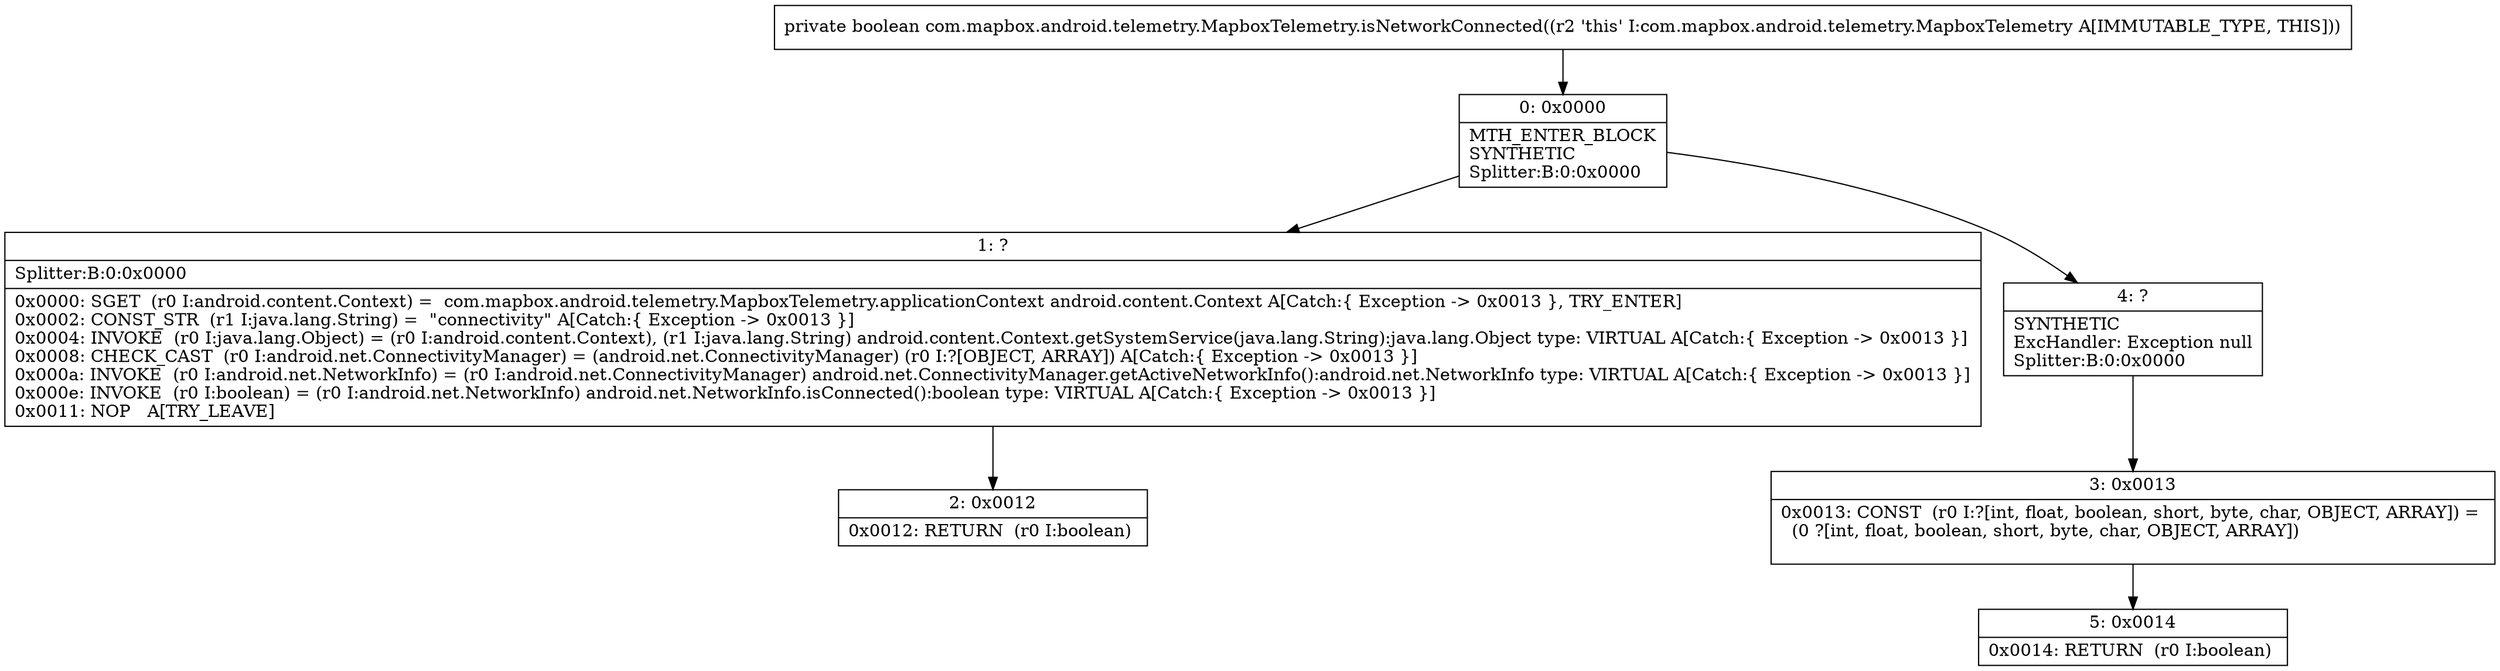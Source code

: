 digraph "CFG forcom.mapbox.android.telemetry.MapboxTelemetry.isNetworkConnected()Z" {
Node_0 [shape=record,label="{0\:\ 0x0000|MTH_ENTER_BLOCK\lSYNTHETIC\lSplitter:B:0:0x0000\l}"];
Node_1 [shape=record,label="{1\:\ ?|Splitter:B:0:0x0000\l|0x0000: SGET  (r0 I:android.content.Context) =  com.mapbox.android.telemetry.MapboxTelemetry.applicationContext android.content.Context A[Catch:\{ Exception \-\> 0x0013 \}, TRY_ENTER]\l0x0002: CONST_STR  (r1 I:java.lang.String) =  \"connectivity\" A[Catch:\{ Exception \-\> 0x0013 \}]\l0x0004: INVOKE  (r0 I:java.lang.Object) = (r0 I:android.content.Context), (r1 I:java.lang.String) android.content.Context.getSystemService(java.lang.String):java.lang.Object type: VIRTUAL A[Catch:\{ Exception \-\> 0x0013 \}]\l0x0008: CHECK_CAST  (r0 I:android.net.ConnectivityManager) = (android.net.ConnectivityManager) (r0 I:?[OBJECT, ARRAY]) A[Catch:\{ Exception \-\> 0x0013 \}]\l0x000a: INVOKE  (r0 I:android.net.NetworkInfo) = (r0 I:android.net.ConnectivityManager) android.net.ConnectivityManager.getActiveNetworkInfo():android.net.NetworkInfo type: VIRTUAL A[Catch:\{ Exception \-\> 0x0013 \}]\l0x000e: INVOKE  (r0 I:boolean) = (r0 I:android.net.NetworkInfo) android.net.NetworkInfo.isConnected():boolean type: VIRTUAL A[Catch:\{ Exception \-\> 0x0013 \}]\l0x0011: NOP   A[TRY_LEAVE]\l}"];
Node_2 [shape=record,label="{2\:\ 0x0012|0x0012: RETURN  (r0 I:boolean) \l}"];
Node_3 [shape=record,label="{3\:\ 0x0013|0x0013: CONST  (r0 I:?[int, float, boolean, short, byte, char, OBJECT, ARRAY]) = \l  (0 ?[int, float, boolean, short, byte, char, OBJECT, ARRAY])\l \l}"];
Node_4 [shape=record,label="{4\:\ ?|SYNTHETIC\lExcHandler: Exception null\lSplitter:B:0:0x0000\l}"];
Node_5 [shape=record,label="{5\:\ 0x0014|0x0014: RETURN  (r0 I:boolean) \l}"];
MethodNode[shape=record,label="{private boolean com.mapbox.android.telemetry.MapboxTelemetry.isNetworkConnected((r2 'this' I:com.mapbox.android.telemetry.MapboxTelemetry A[IMMUTABLE_TYPE, THIS])) }"];
MethodNode -> Node_0;
Node_0 -> Node_1;
Node_0 -> Node_4;
Node_1 -> Node_2;
Node_3 -> Node_5;
Node_4 -> Node_3;
}

